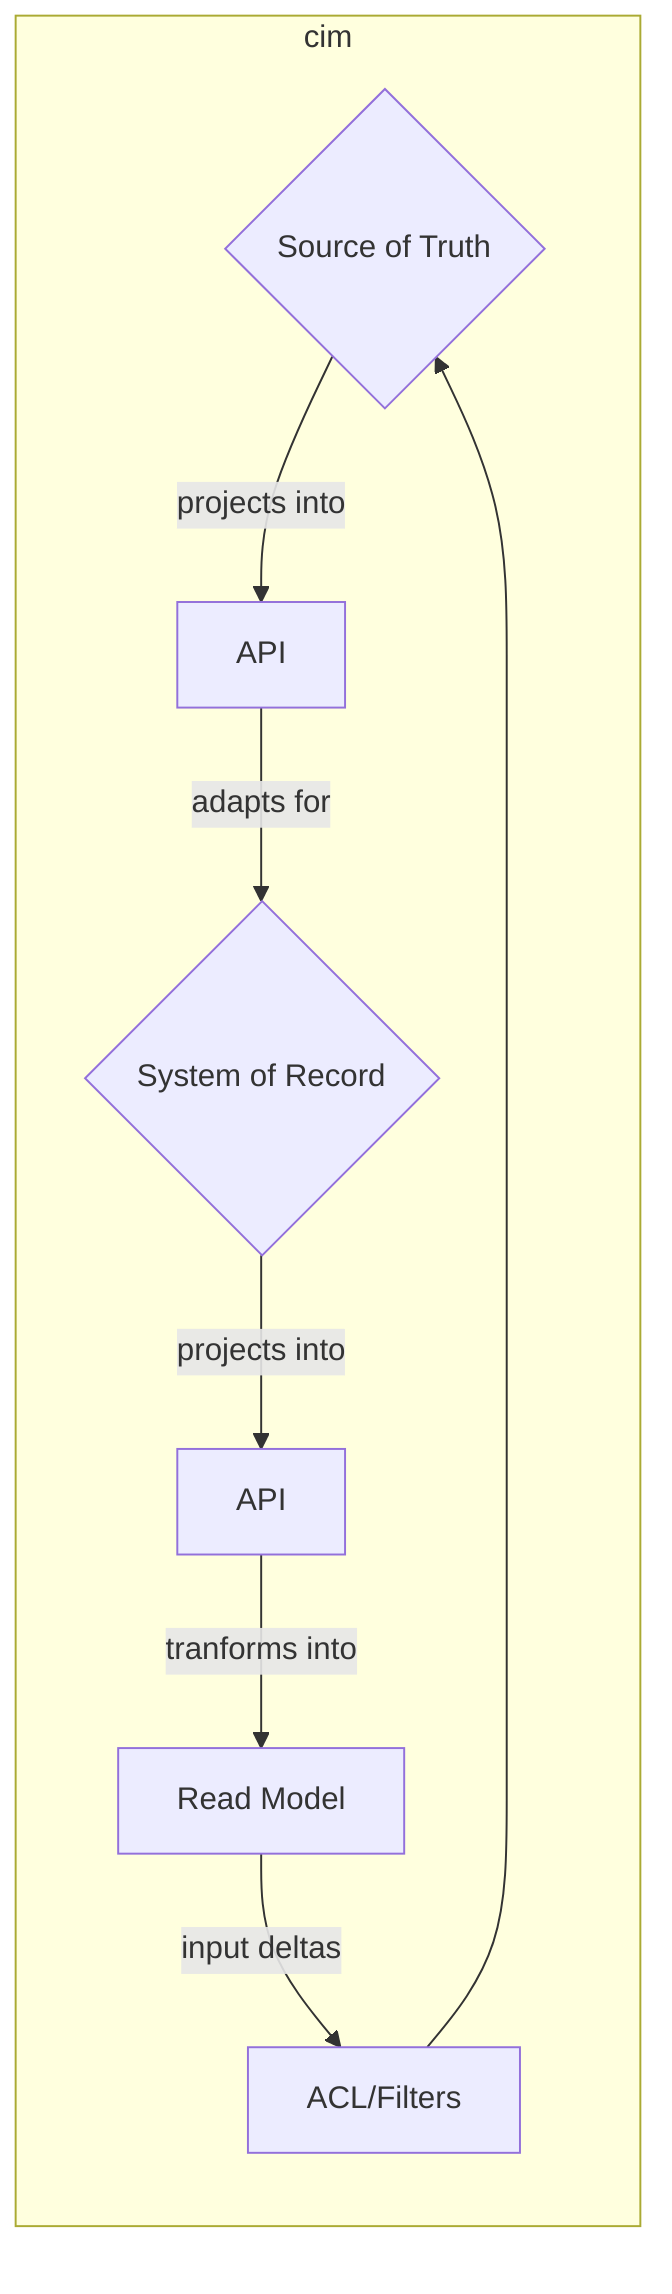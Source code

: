 graph LR   
subgraph cim
SOT{Source of Truth} -->|projects into| sotAPI[API] -->|adapts for| SOR{System of Record} -->|projects into| rmAPI[API] -->|tranforms into| RM[Read Model]
RM -->|input deltas| acl[ACL/Filters] --> SOT
end